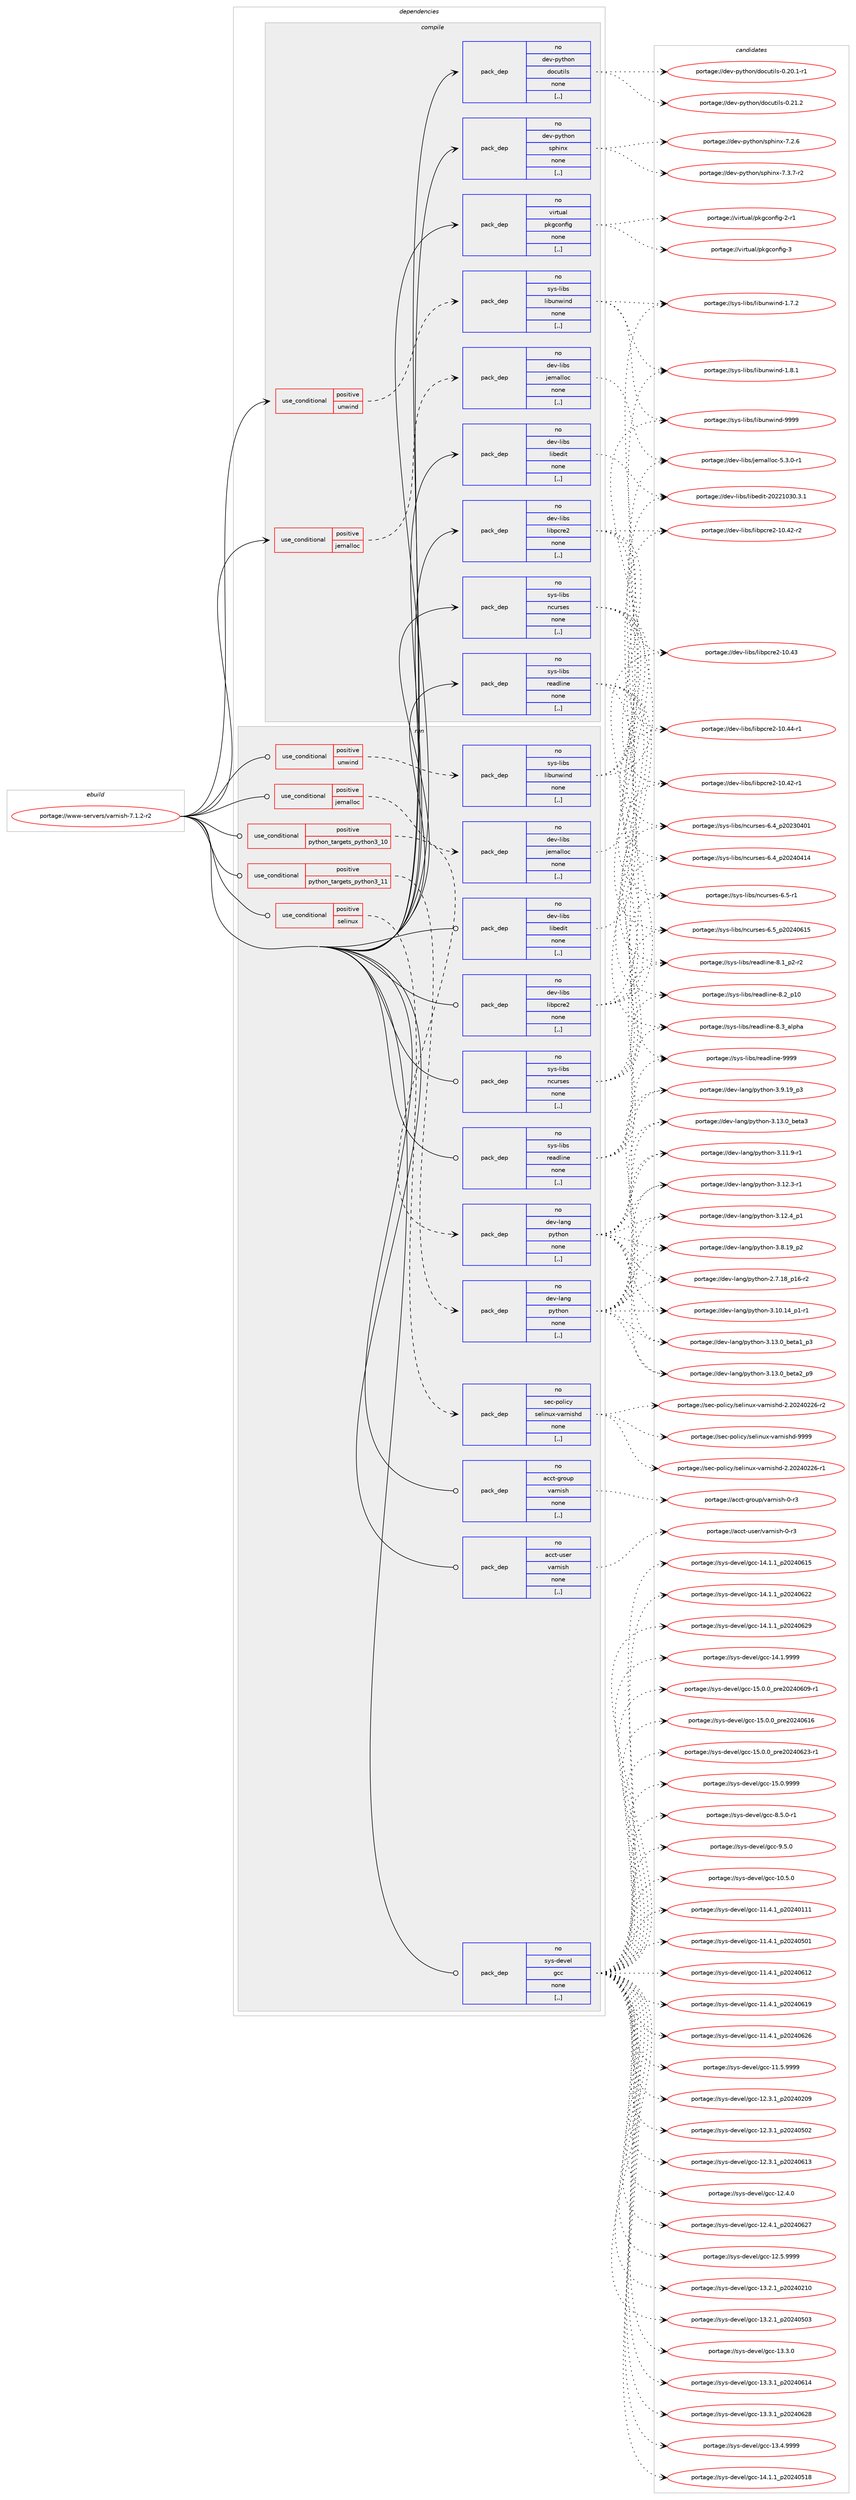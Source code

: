 digraph prolog {

# *************
# Graph options
# *************

newrank=true;
concentrate=true;
compound=true;
graph [rankdir=LR,fontname=Helvetica,fontsize=10,ranksep=1.5];#, ranksep=2.5, nodesep=0.2];
edge  [arrowhead=vee];
node  [fontname=Helvetica,fontsize=10];

# **********
# The ebuild
# **********

subgraph cluster_leftcol {
color=gray;
rank=same;
label=<<i>ebuild</i>>;
id [label="portage://www-servers/varnish-7.1.2-r2", color=red, width=4, href="../www-servers/varnish-7.1.2-r2.svg"];
}

# ****************
# The dependencies
# ****************

subgraph cluster_midcol {
color=gray;
label=<<i>dependencies</i>>;
subgraph cluster_compile {
fillcolor="#eeeeee";
style=filled;
label=<<i>compile</i>>;
subgraph cond118451 {
dependency444826 [label=<<TABLE BORDER="0" CELLBORDER="1" CELLSPACING="0" CELLPADDING="4"><TR><TD ROWSPAN="3" CELLPADDING="10">use_conditional</TD></TR><TR><TD>positive</TD></TR><TR><TD>jemalloc</TD></TR></TABLE>>, shape=none, color=red];
subgraph pack323078 {
dependency444827 [label=<<TABLE BORDER="0" CELLBORDER="1" CELLSPACING="0" CELLPADDING="4" WIDTH="220"><TR><TD ROWSPAN="6" CELLPADDING="30">pack_dep</TD></TR><TR><TD WIDTH="110">no</TD></TR><TR><TD>dev-libs</TD></TR><TR><TD>jemalloc</TD></TR><TR><TD>none</TD></TR><TR><TD>[,,]</TD></TR></TABLE>>, shape=none, color=blue];
}
dependency444826:e -> dependency444827:w [weight=20,style="dashed",arrowhead="vee"];
}
id:e -> dependency444826:w [weight=20,style="solid",arrowhead="vee"];
subgraph cond118452 {
dependency444828 [label=<<TABLE BORDER="0" CELLBORDER="1" CELLSPACING="0" CELLPADDING="4"><TR><TD ROWSPAN="3" CELLPADDING="10">use_conditional</TD></TR><TR><TD>positive</TD></TR><TR><TD>unwind</TD></TR></TABLE>>, shape=none, color=red];
subgraph pack323079 {
dependency444829 [label=<<TABLE BORDER="0" CELLBORDER="1" CELLSPACING="0" CELLPADDING="4" WIDTH="220"><TR><TD ROWSPAN="6" CELLPADDING="30">pack_dep</TD></TR><TR><TD WIDTH="110">no</TD></TR><TR><TD>sys-libs</TD></TR><TR><TD>libunwind</TD></TR><TR><TD>none</TD></TR><TR><TD>[,,]</TD></TR></TABLE>>, shape=none, color=blue];
}
dependency444828:e -> dependency444829:w [weight=20,style="dashed",arrowhead="vee"];
}
id:e -> dependency444828:w [weight=20,style="solid",arrowhead="vee"];
subgraph pack323080 {
dependency444830 [label=<<TABLE BORDER="0" CELLBORDER="1" CELLSPACING="0" CELLPADDING="4" WIDTH="220"><TR><TD ROWSPAN="6" CELLPADDING="30">pack_dep</TD></TR><TR><TD WIDTH="110">no</TD></TR><TR><TD>dev-libs</TD></TR><TR><TD>libedit</TD></TR><TR><TD>none</TD></TR><TR><TD>[,,]</TD></TR></TABLE>>, shape=none, color=blue];
}
id:e -> dependency444830:w [weight=20,style="solid",arrowhead="vee"];
subgraph pack323081 {
dependency444831 [label=<<TABLE BORDER="0" CELLBORDER="1" CELLSPACING="0" CELLPADDING="4" WIDTH="220"><TR><TD ROWSPAN="6" CELLPADDING="30">pack_dep</TD></TR><TR><TD WIDTH="110">no</TD></TR><TR><TD>dev-libs</TD></TR><TR><TD>libpcre2</TD></TR><TR><TD>none</TD></TR><TR><TD>[,,]</TD></TR></TABLE>>, shape=none, color=blue];
}
id:e -> dependency444831:w [weight=20,style="solid",arrowhead="vee"];
subgraph pack323082 {
dependency444832 [label=<<TABLE BORDER="0" CELLBORDER="1" CELLSPACING="0" CELLPADDING="4" WIDTH="220"><TR><TD ROWSPAN="6" CELLPADDING="30">pack_dep</TD></TR><TR><TD WIDTH="110">no</TD></TR><TR><TD>dev-python</TD></TR><TR><TD>docutils</TD></TR><TR><TD>none</TD></TR><TR><TD>[,,]</TD></TR></TABLE>>, shape=none, color=blue];
}
id:e -> dependency444832:w [weight=20,style="solid",arrowhead="vee"];
subgraph pack323083 {
dependency444833 [label=<<TABLE BORDER="0" CELLBORDER="1" CELLSPACING="0" CELLPADDING="4" WIDTH="220"><TR><TD ROWSPAN="6" CELLPADDING="30">pack_dep</TD></TR><TR><TD WIDTH="110">no</TD></TR><TR><TD>dev-python</TD></TR><TR><TD>sphinx</TD></TR><TR><TD>none</TD></TR><TR><TD>[,,]</TD></TR></TABLE>>, shape=none, color=blue];
}
id:e -> dependency444833:w [weight=20,style="solid",arrowhead="vee"];
subgraph pack323084 {
dependency444834 [label=<<TABLE BORDER="0" CELLBORDER="1" CELLSPACING="0" CELLPADDING="4" WIDTH="220"><TR><TD ROWSPAN="6" CELLPADDING="30">pack_dep</TD></TR><TR><TD WIDTH="110">no</TD></TR><TR><TD>sys-libs</TD></TR><TR><TD>ncurses</TD></TR><TR><TD>none</TD></TR><TR><TD>[,,]</TD></TR></TABLE>>, shape=none, color=blue];
}
id:e -> dependency444834:w [weight=20,style="solid",arrowhead="vee"];
subgraph pack323085 {
dependency444835 [label=<<TABLE BORDER="0" CELLBORDER="1" CELLSPACING="0" CELLPADDING="4" WIDTH="220"><TR><TD ROWSPAN="6" CELLPADDING="30">pack_dep</TD></TR><TR><TD WIDTH="110">no</TD></TR><TR><TD>sys-libs</TD></TR><TR><TD>readline</TD></TR><TR><TD>none</TD></TR><TR><TD>[,,]</TD></TR></TABLE>>, shape=none, color=blue];
}
id:e -> dependency444835:w [weight=20,style="solid",arrowhead="vee"];
subgraph pack323086 {
dependency444836 [label=<<TABLE BORDER="0" CELLBORDER="1" CELLSPACING="0" CELLPADDING="4" WIDTH="220"><TR><TD ROWSPAN="6" CELLPADDING="30">pack_dep</TD></TR><TR><TD WIDTH="110">no</TD></TR><TR><TD>virtual</TD></TR><TR><TD>pkgconfig</TD></TR><TR><TD>none</TD></TR><TR><TD>[,,]</TD></TR></TABLE>>, shape=none, color=blue];
}
id:e -> dependency444836:w [weight=20,style="solid",arrowhead="vee"];
}
subgraph cluster_compileandrun {
fillcolor="#eeeeee";
style=filled;
label=<<i>compile and run</i>>;
}
subgraph cluster_run {
fillcolor="#eeeeee";
style=filled;
label=<<i>run</i>>;
subgraph cond118453 {
dependency444837 [label=<<TABLE BORDER="0" CELLBORDER="1" CELLSPACING="0" CELLPADDING="4"><TR><TD ROWSPAN="3" CELLPADDING="10">use_conditional</TD></TR><TR><TD>positive</TD></TR><TR><TD>jemalloc</TD></TR></TABLE>>, shape=none, color=red];
subgraph pack323087 {
dependency444838 [label=<<TABLE BORDER="0" CELLBORDER="1" CELLSPACING="0" CELLPADDING="4" WIDTH="220"><TR><TD ROWSPAN="6" CELLPADDING="30">pack_dep</TD></TR><TR><TD WIDTH="110">no</TD></TR><TR><TD>dev-libs</TD></TR><TR><TD>jemalloc</TD></TR><TR><TD>none</TD></TR><TR><TD>[,,]</TD></TR></TABLE>>, shape=none, color=blue];
}
dependency444837:e -> dependency444838:w [weight=20,style="dashed",arrowhead="vee"];
}
id:e -> dependency444837:w [weight=20,style="solid",arrowhead="odot"];
subgraph cond118454 {
dependency444839 [label=<<TABLE BORDER="0" CELLBORDER="1" CELLSPACING="0" CELLPADDING="4"><TR><TD ROWSPAN="3" CELLPADDING="10">use_conditional</TD></TR><TR><TD>positive</TD></TR><TR><TD>python_targets_python3_10</TD></TR></TABLE>>, shape=none, color=red];
subgraph pack323088 {
dependency444840 [label=<<TABLE BORDER="0" CELLBORDER="1" CELLSPACING="0" CELLPADDING="4" WIDTH="220"><TR><TD ROWSPAN="6" CELLPADDING="30">pack_dep</TD></TR><TR><TD WIDTH="110">no</TD></TR><TR><TD>dev-lang</TD></TR><TR><TD>python</TD></TR><TR><TD>none</TD></TR><TR><TD>[,,]</TD></TR></TABLE>>, shape=none, color=blue];
}
dependency444839:e -> dependency444840:w [weight=20,style="dashed",arrowhead="vee"];
}
id:e -> dependency444839:w [weight=20,style="solid",arrowhead="odot"];
subgraph cond118455 {
dependency444841 [label=<<TABLE BORDER="0" CELLBORDER="1" CELLSPACING="0" CELLPADDING="4"><TR><TD ROWSPAN="3" CELLPADDING="10">use_conditional</TD></TR><TR><TD>positive</TD></TR><TR><TD>python_targets_python3_11</TD></TR></TABLE>>, shape=none, color=red];
subgraph pack323089 {
dependency444842 [label=<<TABLE BORDER="0" CELLBORDER="1" CELLSPACING="0" CELLPADDING="4" WIDTH="220"><TR><TD ROWSPAN="6" CELLPADDING="30">pack_dep</TD></TR><TR><TD WIDTH="110">no</TD></TR><TR><TD>dev-lang</TD></TR><TR><TD>python</TD></TR><TR><TD>none</TD></TR><TR><TD>[,,]</TD></TR></TABLE>>, shape=none, color=blue];
}
dependency444841:e -> dependency444842:w [weight=20,style="dashed",arrowhead="vee"];
}
id:e -> dependency444841:w [weight=20,style="solid",arrowhead="odot"];
subgraph cond118456 {
dependency444843 [label=<<TABLE BORDER="0" CELLBORDER="1" CELLSPACING="0" CELLPADDING="4"><TR><TD ROWSPAN="3" CELLPADDING="10">use_conditional</TD></TR><TR><TD>positive</TD></TR><TR><TD>selinux</TD></TR></TABLE>>, shape=none, color=red];
subgraph pack323090 {
dependency444844 [label=<<TABLE BORDER="0" CELLBORDER="1" CELLSPACING="0" CELLPADDING="4" WIDTH="220"><TR><TD ROWSPAN="6" CELLPADDING="30">pack_dep</TD></TR><TR><TD WIDTH="110">no</TD></TR><TR><TD>sec-policy</TD></TR><TR><TD>selinux-varnishd</TD></TR><TR><TD>none</TD></TR><TR><TD>[,,]</TD></TR></TABLE>>, shape=none, color=blue];
}
dependency444843:e -> dependency444844:w [weight=20,style="dashed",arrowhead="vee"];
}
id:e -> dependency444843:w [weight=20,style="solid",arrowhead="odot"];
subgraph cond118457 {
dependency444845 [label=<<TABLE BORDER="0" CELLBORDER="1" CELLSPACING="0" CELLPADDING="4"><TR><TD ROWSPAN="3" CELLPADDING="10">use_conditional</TD></TR><TR><TD>positive</TD></TR><TR><TD>unwind</TD></TR></TABLE>>, shape=none, color=red];
subgraph pack323091 {
dependency444846 [label=<<TABLE BORDER="0" CELLBORDER="1" CELLSPACING="0" CELLPADDING="4" WIDTH="220"><TR><TD ROWSPAN="6" CELLPADDING="30">pack_dep</TD></TR><TR><TD WIDTH="110">no</TD></TR><TR><TD>sys-libs</TD></TR><TR><TD>libunwind</TD></TR><TR><TD>none</TD></TR><TR><TD>[,,]</TD></TR></TABLE>>, shape=none, color=blue];
}
dependency444845:e -> dependency444846:w [weight=20,style="dashed",arrowhead="vee"];
}
id:e -> dependency444845:w [weight=20,style="solid",arrowhead="odot"];
subgraph pack323092 {
dependency444847 [label=<<TABLE BORDER="0" CELLBORDER="1" CELLSPACING="0" CELLPADDING="4" WIDTH="220"><TR><TD ROWSPAN="6" CELLPADDING="30">pack_dep</TD></TR><TR><TD WIDTH="110">no</TD></TR><TR><TD>acct-group</TD></TR><TR><TD>varnish</TD></TR><TR><TD>none</TD></TR><TR><TD>[,,]</TD></TR></TABLE>>, shape=none, color=blue];
}
id:e -> dependency444847:w [weight=20,style="solid",arrowhead="odot"];
subgraph pack323093 {
dependency444848 [label=<<TABLE BORDER="0" CELLBORDER="1" CELLSPACING="0" CELLPADDING="4" WIDTH="220"><TR><TD ROWSPAN="6" CELLPADDING="30">pack_dep</TD></TR><TR><TD WIDTH="110">no</TD></TR><TR><TD>acct-user</TD></TR><TR><TD>varnish</TD></TR><TR><TD>none</TD></TR><TR><TD>[,,]</TD></TR></TABLE>>, shape=none, color=blue];
}
id:e -> dependency444848:w [weight=20,style="solid",arrowhead="odot"];
subgraph pack323094 {
dependency444849 [label=<<TABLE BORDER="0" CELLBORDER="1" CELLSPACING="0" CELLPADDING="4" WIDTH="220"><TR><TD ROWSPAN="6" CELLPADDING="30">pack_dep</TD></TR><TR><TD WIDTH="110">no</TD></TR><TR><TD>dev-libs</TD></TR><TR><TD>libedit</TD></TR><TR><TD>none</TD></TR><TR><TD>[,,]</TD></TR></TABLE>>, shape=none, color=blue];
}
id:e -> dependency444849:w [weight=20,style="solid",arrowhead="odot"];
subgraph pack323095 {
dependency444850 [label=<<TABLE BORDER="0" CELLBORDER="1" CELLSPACING="0" CELLPADDING="4" WIDTH="220"><TR><TD ROWSPAN="6" CELLPADDING="30">pack_dep</TD></TR><TR><TD WIDTH="110">no</TD></TR><TR><TD>dev-libs</TD></TR><TR><TD>libpcre2</TD></TR><TR><TD>none</TD></TR><TR><TD>[,,]</TD></TR></TABLE>>, shape=none, color=blue];
}
id:e -> dependency444850:w [weight=20,style="solid",arrowhead="odot"];
subgraph pack323096 {
dependency444851 [label=<<TABLE BORDER="0" CELLBORDER="1" CELLSPACING="0" CELLPADDING="4" WIDTH="220"><TR><TD ROWSPAN="6" CELLPADDING="30">pack_dep</TD></TR><TR><TD WIDTH="110">no</TD></TR><TR><TD>sys-devel</TD></TR><TR><TD>gcc</TD></TR><TR><TD>none</TD></TR><TR><TD>[,,]</TD></TR></TABLE>>, shape=none, color=blue];
}
id:e -> dependency444851:w [weight=20,style="solid",arrowhead="odot"];
subgraph pack323097 {
dependency444852 [label=<<TABLE BORDER="0" CELLBORDER="1" CELLSPACING="0" CELLPADDING="4" WIDTH="220"><TR><TD ROWSPAN="6" CELLPADDING="30">pack_dep</TD></TR><TR><TD WIDTH="110">no</TD></TR><TR><TD>sys-libs</TD></TR><TR><TD>ncurses</TD></TR><TR><TD>none</TD></TR><TR><TD>[,,]</TD></TR></TABLE>>, shape=none, color=blue];
}
id:e -> dependency444852:w [weight=20,style="solid",arrowhead="odot"];
subgraph pack323098 {
dependency444853 [label=<<TABLE BORDER="0" CELLBORDER="1" CELLSPACING="0" CELLPADDING="4" WIDTH="220"><TR><TD ROWSPAN="6" CELLPADDING="30">pack_dep</TD></TR><TR><TD WIDTH="110">no</TD></TR><TR><TD>sys-libs</TD></TR><TR><TD>readline</TD></TR><TR><TD>none</TD></TR><TR><TD>[,,]</TD></TR></TABLE>>, shape=none, color=blue];
}
id:e -> dependency444853:w [weight=20,style="solid",arrowhead="odot"];
}
}

# **************
# The candidates
# **************

subgraph cluster_choices {
rank=same;
color=gray;
label=<<i>candidates</i>>;

subgraph choice323078 {
color=black;
nodesep=1;
choice10010111845108105981154710610110997108108111994553465146484511449 [label="portage://dev-libs/jemalloc-5.3.0-r1", color=red, width=4,href="../dev-libs/jemalloc-5.3.0-r1.svg"];
dependency444827:e -> choice10010111845108105981154710610110997108108111994553465146484511449:w [style=dotted,weight="100"];
}
subgraph choice323079 {
color=black;
nodesep=1;
choice11512111545108105981154710810598117110119105110100454946554650 [label="portage://sys-libs/libunwind-1.7.2", color=red, width=4,href="../sys-libs/libunwind-1.7.2.svg"];
choice11512111545108105981154710810598117110119105110100454946564649 [label="portage://sys-libs/libunwind-1.8.1", color=red, width=4,href="../sys-libs/libunwind-1.8.1.svg"];
choice115121115451081059811547108105981171101191051101004557575757 [label="portage://sys-libs/libunwind-9999", color=red, width=4,href="../sys-libs/libunwind-9999.svg"];
dependency444829:e -> choice11512111545108105981154710810598117110119105110100454946554650:w [style=dotted,weight="100"];
dependency444829:e -> choice11512111545108105981154710810598117110119105110100454946564649:w [style=dotted,weight="100"];
dependency444829:e -> choice115121115451081059811547108105981171101191051101004557575757:w [style=dotted,weight="100"];
}
subgraph choice323080 {
color=black;
nodesep=1;
choice1001011184510810598115471081059810110010511645504850504948514846514649 [label="portage://dev-libs/libedit-20221030.3.1", color=red, width=4,href="../dev-libs/libedit-20221030.3.1.svg"];
dependency444830:e -> choice1001011184510810598115471081059810110010511645504850504948514846514649:w [style=dotted,weight="100"];
}
subgraph choice323081 {
color=black;
nodesep=1;
choice1001011184510810598115471081059811299114101504549484652504511449 [label="portage://dev-libs/libpcre2-10.42-r1", color=red, width=4,href="../dev-libs/libpcre2-10.42-r1.svg"];
choice1001011184510810598115471081059811299114101504549484652504511450 [label="portage://dev-libs/libpcre2-10.42-r2", color=red, width=4,href="../dev-libs/libpcre2-10.42-r2.svg"];
choice100101118451081059811547108105981129911410150454948465251 [label="portage://dev-libs/libpcre2-10.43", color=red, width=4,href="../dev-libs/libpcre2-10.43.svg"];
choice1001011184510810598115471081059811299114101504549484652524511449 [label="portage://dev-libs/libpcre2-10.44-r1", color=red, width=4,href="../dev-libs/libpcre2-10.44-r1.svg"];
dependency444831:e -> choice1001011184510810598115471081059811299114101504549484652504511449:w [style=dotted,weight="100"];
dependency444831:e -> choice1001011184510810598115471081059811299114101504549484652504511450:w [style=dotted,weight="100"];
dependency444831:e -> choice100101118451081059811547108105981129911410150454948465251:w [style=dotted,weight="100"];
dependency444831:e -> choice1001011184510810598115471081059811299114101504549484652524511449:w [style=dotted,weight="100"];
}
subgraph choice323082 {
color=black;
nodesep=1;
choice100101118451121211161041111104710011199117116105108115454846504846494511449 [label="portage://dev-python/docutils-0.20.1-r1", color=red, width=4,href="../dev-python/docutils-0.20.1-r1.svg"];
choice10010111845112121116104111110471001119911711610510811545484650494650 [label="portage://dev-python/docutils-0.21.2", color=red, width=4,href="../dev-python/docutils-0.21.2.svg"];
dependency444832:e -> choice100101118451121211161041111104710011199117116105108115454846504846494511449:w [style=dotted,weight="100"];
dependency444832:e -> choice10010111845112121116104111110471001119911711610510811545484650494650:w [style=dotted,weight="100"];
}
subgraph choice323083 {
color=black;
nodesep=1;
choice1001011184511212111610411111047115112104105110120455546504654 [label="portage://dev-python/sphinx-7.2.6", color=red, width=4,href="../dev-python/sphinx-7.2.6.svg"];
choice10010111845112121116104111110471151121041051101204555465146554511450 [label="portage://dev-python/sphinx-7.3.7-r2", color=red, width=4,href="../dev-python/sphinx-7.3.7-r2.svg"];
dependency444833:e -> choice1001011184511212111610411111047115112104105110120455546504654:w [style=dotted,weight="100"];
dependency444833:e -> choice10010111845112121116104111110471151121041051101204555465146554511450:w [style=dotted,weight="100"];
}
subgraph choice323084 {
color=black;
nodesep=1;
choice1151211154510810598115471109911711411510111545544652951125048505148524849 [label="portage://sys-libs/ncurses-6.4_p20230401", color=red, width=4,href="../sys-libs/ncurses-6.4_p20230401.svg"];
choice1151211154510810598115471109911711411510111545544652951125048505248524952 [label="portage://sys-libs/ncurses-6.4_p20240414", color=red, width=4,href="../sys-libs/ncurses-6.4_p20240414.svg"];
choice11512111545108105981154711099117114115101115455446534511449 [label="portage://sys-libs/ncurses-6.5-r1", color=red, width=4,href="../sys-libs/ncurses-6.5-r1.svg"];
choice1151211154510810598115471109911711411510111545544653951125048505248544953 [label="portage://sys-libs/ncurses-6.5_p20240615", color=red, width=4,href="../sys-libs/ncurses-6.5_p20240615.svg"];
dependency444834:e -> choice1151211154510810598115471109911711411510111545544652951125048505148524849:w [style=dotted,weight="100"];
dependency444834:e -> choice1151211154510810598115471109911711411510111545544652951125048505248524952:w [style=dotted,weight="100"];
dependency444834:e -> choice11512111545108105981154711099117114115101115455446534511449:w [style=dotted,weight="100"];
dependency444834:e -> choice1151211154510810598115471109911711411510111545544653951125048505248544953:w [style=dotted,weight="100"];
}
subgraph choice323085 {
color=black;
nodesep=1;
choice115121115451081059811547114101971001081051101014556464995112504511450 [label="portage://sys-libs/readline-8.1_p2-r2", color=red, width=4,href="../sys-libs/readline-8.1_p2-r2.svg"];
choice1151211154510810598115471141019710010810511010145564650951124948 [label="portage://sys-libs/readline-8.2_p10", color=red, width=4,href="../sys-libs/readline-8.2_p10.svg"];
choice1151211154510810598115471141019710010810511010145564651959710811210497 [label="portage://sys-libs/readline-8.3_alpha", color=red, width=4,href="../sys-libs/readline-8.3_alpha.svg"];
choice115121115451081059811547114101971001081051101014557575757 [label="portage://sys-libs/readline-9999", color=red, width=4,href="../sys-libs/readline-9999.svg"];
dependency444835:e -> choice115121115451081059811547114101971001081051101014556464995112504511450:w [style=dotted,weight="100"];
dependency444835:e -> choice1151211154510810598115471141019710010810511010145564650951124948:w [style=dotted,weight="100"];
dependency444835:e -> choice1151211154510810598115471141019710010810511010145564651959710811210497:w [style=dotted,weight="100"];
dependency444835:e -> choice115121115451081059811547114101971001081051101014557575757:w [style=dotted,weight="100"];
}
subgraph choice323086 {
color=black;
nodesep=1;
choice11810511411611797108471121071039911111010210510345504511449 [label="portage://virtual/pkgconfig-2-r1", color=red, width=4,href="../virtual/pkgconfig-2-r1.svg"];
choice1181051141161179710847112107103991111101021051034551 [label="portage://virtual/pkgconfig-3", color=red, width=4,href="../virtual/pkgconfig-3.svg"];
dependency444836:e -> choice11810511411611797108471121071039911111010210510345504511449:w [style=dotted,weight="100"];
dependency444836:e -> choice1181051141161179710847112107103991111101021051034551:w [style=dotted,weight="100"];
}
subgraph choice323087 {
color=black;
nodesep=1;
choice10010111845108105981154710610110997108108111994553465146484511449 [label="portage://dev-libs/jemalloc-5.3.0-r1", color=red, width=4,href="../dev-libs/jemalloc-5.3.0-r1.svg"];
dependency444838:e -> choice10010111845108105981154710610110997108108111994553465146484511449:w [style=dotted,weight="100"];
}
subgraph choice323088 {
color=black;
nodesep=1;
choice100101118451089711010347112121116104111110455046554649569511249544511450 [label="portage://dev-lang/python-2.7.18_p16-r2", color=red, width=4,href="../dev-lang/python-2.7.18_p16-r2.svg"];
choice100101118451089711010347112121116104111110455146494846495295112494511449 [label="portage://dev-lang/python-3.10.14_p1-r1", color=red, width=4,href="../dev-lang/python-3.10.14_p1-r1.svg"];
choice100101118451089711010347112121116104111110455146494946574511449 [label="portage://dev-lang/python-3.11.9-r1", color=red, width=4,href="../dev-lang/python-3.11.9-r1.svg"];
choice100101118451089711010347112121116104111110455146495046514511449 [label="portage://dev-lang/python-3.12.3-r1", color=red, width=4,href="../dev-lang/python-3.12.3-r1.svg"];
choice100101118451089711010347112121116104111110455146495046529511249 [label="portage://dev-lang/python-3.12.4_p1", color=red, width=4,href="../dev-lang/python-3.12.4_p1.svg"];
choice10010111845108971101034711212111610411111045514649514648959810111697499511251 [label="portage://dev-lang/python-3.13.0_beta1_p3", color=red, width=4,href="../dev-lang/python-3.13.0_beta1_p3.svg"];
choice10010111845108971101034711212111610411111045514649514648959810111697509511257 [label="portage://dev-lang/python-3.13.0_beta2_p9", color=red, width=4,href="../dev-lang/python-3.13.0_beta2_p9.svg"];
choice1001011184510897110103471121211161041111104551464951464895981011169751 [label="portage://dev-lang/python-3.13.0_beta3", color=red, width=4,href="../dev-lang/python-3.13.0_beta3.svg"];
choice100101118451089711010347112121116104111110455146564649579511250 [label="portage://dev-lang/python-3.8.19_p2", color=red, width=4,href="../dev-lang/python-3.8.19_p2.svg"];
choice100101118451089711010347112121116104111110455146574649579511251 [label="portage://dev-lang/python-3.9.19_p3", color=red, width=4,href="../dev-lang/python-3.9.19_p3.svg"];
dependency444840:e -> choice100101118451089711010347112121116104111110455046554649569511249544511450:w [style=dotted,weight="100"];
dependency444840:e -> choice100101118451089711010347112121116104111110455146494846495295112494511449:w [style=dotted,weight="100"];
dependency444840:e -> choice100101118451089711010347112121116104111110455146494946574511449:w [style=dotted,weight="100"];
dependency444840:e -> choice100101118451089711010347112121116104111110455146495046514511449:w [style=dotted,weight="100"];
dependency444840:e -> choice100101118451089711010347112121116104111110455146495046529511249:w [style=dotted,weight="100"];
dependency444840:e -> choice10010111845108971101034711212111610411111045514649514648959810111697499511251:w [style=dotted,weight="100"];
dependency444840:e -> choice10010111845108971101034711212111610411111045514649514648959810111697509511257:w [style=dotted,weight="100"];
dependency444840:e -> choice1001011184510897110103471121211161041111104551464951464895981011169751:w [style=dotted,weight="100"];
dependency444840:e -> choice100101118451089711010347112121116104111110455146564649579511250:w [style=dotted,weight="100"];
dependency444840:e -> choice100101118451089711010347112121116104111110455146574649579511251:w [style=dotted,weight="100"];
}
subgraph choice323089 {
color=black;
nodesep=1;
choice100101118451089711010347112121116104111110455046554649569511249544511450 [label="portage://dev-lang/python-2.7.18_p16-r2", color=red, width=4,href="../dev-lang/python-2.7.18_p16-r2.svg"];
choice100101118451089711010347112121116104111110455146494846495295112494511449 [label="portage://dev-lang/python-3.10.14_p1-r1", color=red, width=4,href="../dev-lang/python-3.10.14_p1-r1.svg"];
choice100101118451089711010347112121116104111110455146494946574511449 [label="portage://dev-lang/python-3.11.9-r1", color=red, width=4,href="../dev-lang/python-3.11.9-r1.svg"];
choice100101118451089711010347112121116104111110455146495046514511449 [label="portage://dev-lang/python-3.12.3-r1", color=red, width=4,href="../dev-lang/python-3.12.3-r1.svg"];
choice100101118451089711010347112121116104111110455146495046529511249 [label="portage://dev-lang/python-3.12.4_p1", color=red, width=4,href="../dev-lang/python-3.12.4_p1.svg"];
choice10010111845108971101034711212111610411111045514649514648959810111697499511251 [label="portage://dev-lang/python-3.13.0_beta1_p3", color=red, width=4,href="../dev-lang/python-3.13.0_beta1_p3.svg"];
choice10010111845108971101034711212111610411111045514649514648959810111697509511257 [label="portage://dev-lang/python-3.13.0_beta2_p9", color=red, width=4,href="../dev-lang/python-3.13.0_beta2_p9.svg"];
choice1001011184510897110103471121211161041111104551464951464895981011169751 [label="portage://dev-lang/python-3.13.0_beta3", color=red, width=4,href="../dev-lang/python-3.13.0_beta3.svg"];
choice100101118451089711010347112121116104111110455146564649579511250 [label="portage://dev-lang/python-3.8.19_p2", color=red, width=4,href="../dev-lang/python-3.8.19_p2.svg"];
choice100101118451089711010347112121116104111110455146574649579511251 [label="portage://dev-lang/python-3.9.19_p3", color=red, width=4,href="../dev-lang/python-3.9.19_p3.svg"];
dependency444842:e -> choice100101118451089711010347112121116104111110455046554649569511249544511450:w [style=dotted,weight="100"];
dependency444842:e -> choice100101118451089711010347112121116104111110455146494846495295112494511449:w [style=dotted,weight="100"];
dependency444842:e -> choice100101118451089711010347112121116104111110455146494946574511449:w [style=dotted,weight="100"];
dependency444842:e -> choice100101118451089711010347112121116104111110455146495046514511449:w [style=dotted,weight="100"];
dependency444842:e -> choice100101118451089711010347112121116104111110455146495046529511249:w [style=dotted,weight="100"];
dependency444842:e -> choice10010111845108971101034711212111610411111045514649514648959810111697499511251:w [style=dotted,weight="100"];
dependency444842:e -> choice10010111845108971101034711212111610411111045514649514648959810111697509511257:w [style=dotted,weight="100"];
dependency444842:e -> choice1001011184510897110103471121211161041111104551464951464895981011169751:w [style=dotted,weight="100"];
dependency444842:e -> choice100101118451089711010347112121116104111110455146564649579511250:w [style=dotted,weight="100"];
dependency444842:e -> choice100101118451089711010347112121116104111110455146574649579511251:w [style=dotted,weight="100"];
}
subgraph choice323090 {
color=black;
nodesep=1;
choice11510199451121111081059912147115101108105110117120451189711411010511510410045504650485052485050544511449 [label="portage://sec-policy/selinux-varnishd-2.20240226-r1", color=red, width=4,href="../sec-policy/selinux-varnishd-2.20240226-r1.svg"];
choice11510199451121111081059912147115101108105110117120451189711411010511510410045504650485052485050544511450 [label="portage://sec-policy/selinux-varnishd-2.20240226-r2", color=red, width=4,href="../sec-policy/selinux-varnishd-2.20240226-r2.svg"];
choice1151019945112111108105991214711510110810511011712045118971141101051151041004557575757 [label="portage://sec-policy/selinux-varnishd-9999", color=red, width=4,href="../sec-policy/selinux-varnishd-9999.svg"];
dependency444844:e -> choice11510199451121111081059912147115101108105110117120451189711411010511510410045504650485052485050544511449:w [style=dotted,weight="100"];
dependency444844:e -> choice11510199451121111081059912147115101108105110117120451189711411010511510410045504650485052485050544511450:w [style=dotted,weight="100"];
dependency444844:e -> choice1151019945112111108105991214711510110810511011712045118971141101051151041004557575757:w [style=dotted,weight="100"];
}
subgraph choice323091 {
color=black;
nodesep=1;
choice11512111545108105981154710810598117110119105110100454946554650 [label="portage://sys-libs/libunwind-1.7.2", color=red, width=4,href="../sys-libs/libunwind-1.7.2.svg"];
choice11512111545108105981154710810598117110119105110100454946564649 [label="portage://sys-libs/libunwind-1.8.1", color=red, width=4,href="../sys-libs/libunwind-1.8.1.svg"];
choice115121115451081059811547108105981171101191051101004557575757 [label="portage://sys-libs/libunwind-9999", color=red, width=4,href="../sys-libs/libunwind-9999.svg"];
dependency444846:e -> choice11512111545108105981154710810598117110119105110100454946554650:w [style=dotted,weight="100"];
dependency444846:e -> choice11512111545108105981154710810598117110119105110100454946564649:w [style=dotted,weight="100"];
dependency444846:e -> choice115121115451081059811547108105981171101191051101004557575757:w [style=dotted,weight="100"];
}
subgraph choice323092 {
color=black;
nodesep=1;
choice97999911645103114111117112471189711411010511510445484511451 [label="portage://acct-group/varnish-0-r3", color=red, width=4,href="../acct-group/varnish-0-r3.svg"];
dependency444847:e -> choice97999911645103114111117112471189711411010511510445484511451:w [style=dotted,weight="100"];
}
subgraph choice323093 {
color=black;
nodesep=1;
choice97999911645117115101114471189711411010511510445484511451 [label="portage://acct-user/varnish-0-r3", color=red, width=4,href="../acct-user/varnish-0-r3.svg"];
dependency444848:e -> choice97999911645117115101114471189711411010511510445484511451:w [style=dotted,weight="100"];
}
subgraph choice323094 {
color=black;
nodesep=1;
choice1001011184510810598115471081059810110010511645504850504948514846514649 [label="portage://dev-libs/libedit-20221030.3.1", color=red, width=4,href="../dev-libs/libedit-20221030.3.1.svg"];
dependency444849:e -> choice1001011184510810598115471081059810110010511645504850504948514846514649:w [style=dotted,weight="100"];
}
subgraph choice323095 {
color=black;
nodesep=1;
choice1001011184510810598115471081059811299114101504549484652504511449 [label="portage://dev-libs/libpcre2-10.42-r1", color=red, width=4,href="../dev-libs/libpcre2-10.42-r1.svg"];
choice1001011184510810598115471081059811299114101504549484652504511450 [label="portage://dev-libs/libpcre2-10.42-r2", color=red, width=4,href="../dev-libs/libpcre2-10.42-r2.svg"];
choice100101118451081059811547108105981129911410150454948465251 [label="portage://dev-libs/libpcre2-10.43", color=red, width=4,href="../dev-libs/libpcre2-10.43.svg"];
choice1001011184510810598115471081059811299114101504549484652524511449 [label="portage://dev-libs/libpcre2-10.44-r1", color=red, width=4,href="../dev-libs/libpcre2-10.44-r1.svg"];
dependency444850:e -> choice1001011184510810598115471081059811299114101504549484652504511449:w [style=dotted,weight="100"];
dependency444850:e -> choice1001011184510810598115471081059811299114101504549484652504511450:w [style=dotted,weight="100"];
dependency444850:e -> choice100101118451081059811547108105981129911410150454948465251:w [style=dotted,weight="100"];
dependency444850:e -> choice1001011184510810598115471081059811299114101504549484652524511449:w [style=dotted,weight="100"];
}
subgraph choice323096 {
color=black;
nodesep=1;
choice1151211154510010111810110847103999945494846534648 [label="portage://sys-devel/gcc-10.5.0", color=red, width=4,href="../sys-devel/gcc-10.5.0.svg"];
choice1151211154510010111810110847103999945494946524649951125048505248494949 [label="portage://sys-devel/gcc-11.4.1_p20240111", color=red, width=4,href="../sys-devel/gcc-11.4.1_p20240111.svg"];
choice1151211154510010111810110847103999945494946524649951125048505248534849 [label="portage://sys-devel/gcc-11.4.1_p20240501", color=red, width=4,href="../sys-devel/gcc-11.4.1_p20240501.svg"];
choice1151211154510010111810110847103999945494946524649951125048505248544950 [label="portage://sys-devel/gcc-11.4.1_p20240612", color=red, width=4,href="../sys-devel/gcc-11.4.1_p20240612.svg"];
choice1151211154510010111810110847103999945494946524649951125048505248544957 [label="portage://sys-devel/gcc-11.4.1_p20240619", color=red, width=4,href="../sys-devel/gcc-11.4.1_p20240619.svg"];
choice1151211154510010111810110847103999945494946524649951125048505248545054 [label="portage://sys-devel/gcc-11.4.1_p20240626", color=red, width=4,href="../sys-devel/gcc-11.4.1_p20240626.svg"];
choice1151211154510010111810110847103999945494946534657575757 [label="portage://sys-devel/gcc-11.5.9999", color=red, width=4,href="../sys-devel/gcc-11.5.9999.svg"];
choice1151211154510010111810110847103999945495046514649951125048505248504857 [label="portage://sys-devel/gcc-12.3.1_p20240209", color=red, width=4,href="../sys-devel/gcc-12.3.1_p20240209.svg"];
choice1151211154510010111810110847103999945495046514649951125048505248534850 [label="portage://sys-devel/gcc-12.3.1_p20240502", color=red, width=4,href="../sys-devel/gcc-12.3.1_p20240502.svg"];
choice1151211154510010111810110847103999945495046514649951125048505248544951 [label="portage://sys-devel/gcc-12.3.1_p20240613", color=red, width=4,href="../sys-devel/gcc-12.3.1_p20240613.svg"];
choice1151211154510010111810110847103999945495046524648 [label="portage://sys-devel/gcc-12.4.0", color=red, width=4,href="../sys-devel/gcc-12.4.0.svg"];
choice1151211154510010111810110847103999945495046524649951125048505248545055 [label="portage://sys-devel/gcc-12.4.1_p20240627", color=red, width=4,href="../sys-devel/gcc-12.4.1_p20240627.svg"];
choice1151211154510010111810110847103999945495046534657575757 [label="portage://sys-devel/gcc-12.5.9999", color=red, width=4,href="../sys-devel/gcc-12.5.9999.svg"];
choice1151211154510010111810110847103999945495146504649951125048505248504948 [label="portage://sys-devel/gcc-13.2.1_p20240210", color=red, width=4,href="../sys-devel/gcc-13.2.1_p20240210.svg"];
choice1151211154510010111810110847103999945495146504649951125048505248534851 [label="portage://sys-devel/gcc-13.2.1_p20240503", color=red, width=4,href="../sys-devel/gcc-13.2.1_p20240503.svg"];
choice1151211154510010111810110847103999945495146514648 [label="portage://sys-devel/gcc-13.3.0", color=red, width=4,href="../sys-devel/gcc-13.3.0.svg"];
choice1151211154510010111810110847103999945495146514649951125048505248544952 [label="portage://sys-devel/gcc-13.3.1_p20240614", color=red, width=4,href="../sys-devel/gcc-13.3.1_p20240614.svg"];
choice1151211154510010111810110847103999945495146514649951125048505248545056 [label="portage://sys-devel/gcc-13.3.1_p20240628", color=red, width=4,href="../sys-devel/gcc-13.3.1_p20240628.svg"];
choice1151211154510010111810110847103999945495146524657575757 [label="portage://sys-devel/gcc-13.4.9999", color=red, width=4,href="../sys-devel/gcc-13.4.9999.svg"];
choice1151211154510010111810110847103999945495246494649951125048505248534956 [label="portage://sys-devel/gcc-14.1.1_p20240518", color=red, width=4,href="../sys-devel/gcc-14.1.1_p20240518.svg"];
choice1151211154510010111810110847103999945495246494649951125048505248544953 [label="portage://sys-devel/gcc-14.1.1_p20240615", color=red, width=4,href="../sys-devel/gcc-14.1.1_p20240615.svg"];
choice1151211154510010111810110847103999945495246494649951125048505248545050 [label="portage://sys-devel/gcc-14.1.1_p20240622", color=red, width=4,href="../sys-devel/gcc-14.1.1_p20240622.svg"];
choice1151211154510010111810110847103999945495246494649951125048505248545057 [label="portage://sys-devel/gcc-14.1.1_p20240629", color=red, width=4,href="../sys-devel/gcc-14.1.1_p20240629.svg"];
choice1151211154510010111810110847103999945495246494657575757 [label="portage://sys-devel/gcc-14.1.9999", color=red, width=4,href="../sys-devel/gcc-14.1.9999.svg"];
choice11512111545100101118101108471039999454953464846489511211410150485052485448574511449 [label="portage://sys-devel/gcc-15.0.0_pre20240609-r1", color=red, width=4,href="../sys-devel/gcc-15.0.0_pre20240609-r1.svg"];
choice1151211154510010111810110847103999945495346484648951121141015048505248544954 [label="portage://sys-devel/gcc-15.0.0_pre20240616", color=red, width=4,href="../sys-devel/gcc-15.0.0_pre20240616.svg"];
choice11512111545100101118101108471039999454953464846489511211410150485052485450514511449 [label="portage://sys-devel/gcc-15.0.0_pre20240623-r1", color=red, width=4,href="../sys-devel/gcc-15.0.0_pre20240623-r1.svg"];
choice1151211154510010111810110847103999945495346484657575757 [label="portage://sys-devel/gcc-15.0.9999", color=red, width=4,href="../sys-devel/gcc-15.0.9999.svg"];
choice115121115451001011181011084710399994556465346484511449 [label="portage://sys-devel/gcc-8.5.0-r1", color=red, width=4,href="../sys-devel/gcc-8.5.0-r1.svg"];
choice11512111545100101118101108471039999455746534648 [label="portage://sys-devel/gcc-9.5.0", color=red, width=4,href="../sys-devel/gcc-9.5.0.svg"];
dependency444851:e -> choice1151211154510010111810110847103999945494846534648:w [style=dotted,weight="100"];
dependency444851:e -> choice1151211154510010111810110847103999945494946524649951125048505248494949:w [style=dotted,weight="100"];
dependency444851:e -> choice1151211154510010111810110847103999945494946524649951125048505248534849:w [style=dotted,weight="100"];
dependency444851:e -> choice1151211154510010111810110847103999945494946524649951125048505248544950:w [style=dotted,weight="100"];
dependency444851:e -> choice1151211154510010111810110847103999945494946524649951125048505248544957:w [style=dotted,weight="100"];
dependency444851:e -> choice1151211154510010111810110847103999945494946524649951125048505248545054:w [style=dotted,weight="100"];
dependency444851:e -> choice1151211154510010111810110847103999945494946534657575757:w [style=dotted,weight="100"];
dependency444851:e -> choice1151211154510010111810110847103999945495046514649951125048505248504857:w [style=dotted,weight="100"];
dependency444851:e -> choice1151211154510010111810110847103999945495046514649951125048505248534850:w [style=dotted,weight="100"];
dependency444851:e -> choice1151211154510010111810110847103999945495046514649951125048505248544951:w [style=dotted,weight="100"];
dependency444851:e -> choice1151211154510010111810110847103999945495046524648:w [style=dotted,weight="100"];
dependency444851:e -> choice1151211154510010111810110847103999945495046524649951125048505248545055:w [style=dotted,weight="100"];
dependency444851:e -> choice1151211154510010111810110847103999945495046534657575757:w [style=dotted,weight="100"];
dependency444851:e -> choice1151211154510010111810110847103999945495146504649951125048505248504948:w [style=dotted,weight="100"];
dependency444851:e -> choice1151211154510010111810110847103999945495146504649951125048505248534851:w [style=dotted,weight="100"];
dependency444851:e -> choice1151211154510010111810110847103999945495146514648:w [style=dotted,weight="100"];
dependency444851:e -> choice1151211154510010111810110847103999945495146514649951125048505248544952:w [style=dotted,weight="100"];
dependency444851:e -> choice1151211154510010111810110847103999945495146514649951125048505248545056:w [style=dotted,weight="100"];
dependency444851:e -> choice1151211154510010111810110847103999945495146524657575757:w [style=dotted,weight="100"];
dependency444851:e -> choice1151211154510010111810110847103999945495246494649951125048505248534956:w [style=dotted,weight="100"];
dependency444851:e -> choice1151211154510010111810110847103999945495246494649951125048505248544953:w [style=dotted,weight="100"];
dependency444851:e -> choice1151211154510010111810110847103999945495246494649951125048505248545050:w [style=dotted,weight="100"];
dependency444851:e -> choice1151211154510010111810110847103999945495246494649951125048505248545057:w [style=dotted,weight="100"];
dependency444851:e -> choice1151211154510010111810110847103999945495246494657575757:w [style=dotted,weight="100"];
dependency444851:e -> choice11512111545100101118101108471039999454953464846489511211410150485052485448574511449:w [style=dotted,weight="100"];
dependency444851:e -> choice1151211154510010111810110847103999945495346484648951121141015048505248544954:w [style=dotted,weight="100"];
dependency444851:e -> choice11512111545100101118101108471039999454953464846489511211410150485052485450514511449:w [style=dotted,weight="100"];
dependency444851:e -> choice1151211154510010111810110847103999945495346484657575757:w [style=dotted,weight="100"];
dependency444851:e -> choice115121115451001011181011084710399994556465346484511449:w [style=dotted,weight="100"];
dependency444851:e -> choice11512111545100101118101108471039999455746534648:w [style=dotted,weight="100"];
}
subgraph choice323097 {
color=black;
nodesep=1;
choice1151211154510810598115471109911711411510111545544652951125048505148524849 [label="portage://sys-libs/ncurses-6.4_p20230401", color=red, width=4,href="../sys-libs/ncurses-6.4_p20230401.svg"];
choice1151211154510810598115471109911711411510111545544652951125048505248524952 [label="portage://sys-libs/ncurses-6.4_p20240414", color=red, width=4,href="../sys-libs/ncurses-6.4_p20240414.svg"];
choice11512111545108105981154711099117114115101115455446534511449 [label="portage://sys-libs/ncurses-6.5-r1", color=red, width=4,href="../sys-libs/ncurses-6.5-r1.svg"];
choice1151211154510810598115471109911711411510111545544653951125048505248544953 [label="portage://sys-libs/ncurses-6.5_p20240615", color=red, width=4,href="../sys-libs/ncurses-6.5_p20240615.svg"];
dependency444852:e -> choice1151211154510810598115471109911711411510111545544652951125048505148524849:w [style=dotted,weight="100"];
dependency444852:e -> choice1151211154510810598115471109911711411510111545544652951125048505248524952:w [style=dotted,weight="100"];
dependency444852:e -> choice11512111545108105981154711099117114115101115455446534511449:w [style=dotted,weight="100"];
dependency444852:e -> choice1151211154510810598115471109911711411510111545544653951125048505248544953:w [style=dotted,weight="100"];
}
subgraph choice323098 {
color=black;
nodesep=1;
choice115121115451081059811547114101971001081051101014556464995112504511450 [label="portage://sys-libs/readline-8.1_p2-r2", color=red, width=4,href="../sys-libs/readline-8.1_p2-r2.svg"];
choice1151211154510810598115471141019710010810511010145564650951124948 [label="portage://sys-libs/readline-8.2_p10", color=red, width=4,href="../sys-libs/readline-8.2_p10.svg"];
choice1151211154510810598115471141019710010810511010145564651959710811210497 [label="portage://sys-libs/readline-8.3_alpha", color=red, width=4,href="../sys-libs/readline-8.3_alpha.svg"];
choice115121115451081059811547114101971001081051101014557575757 [label="portage://sys-libs/readline-9999", color=red, width=4,href="../sys-libs/readline-9999.svg"];
dependency444853:e -> choice115121115451081059811547114101971001081051101014556464995112504511450:w [style=dotted,weight="100"];
dependency444853:e -> choice1151211154510810598115471141019710010810511010145564650951124948:w [style=dotted,weight="100"];
dependency444853:e -> choice1151211154510810598115471141019710010810511010145564651959710811210497:w [style=dotted,weight="100"];
dependency444853:e -> choice115121115451081059811547114101971001081051101014557575757:w [style=dotted,weight="100"];
}
}

}
